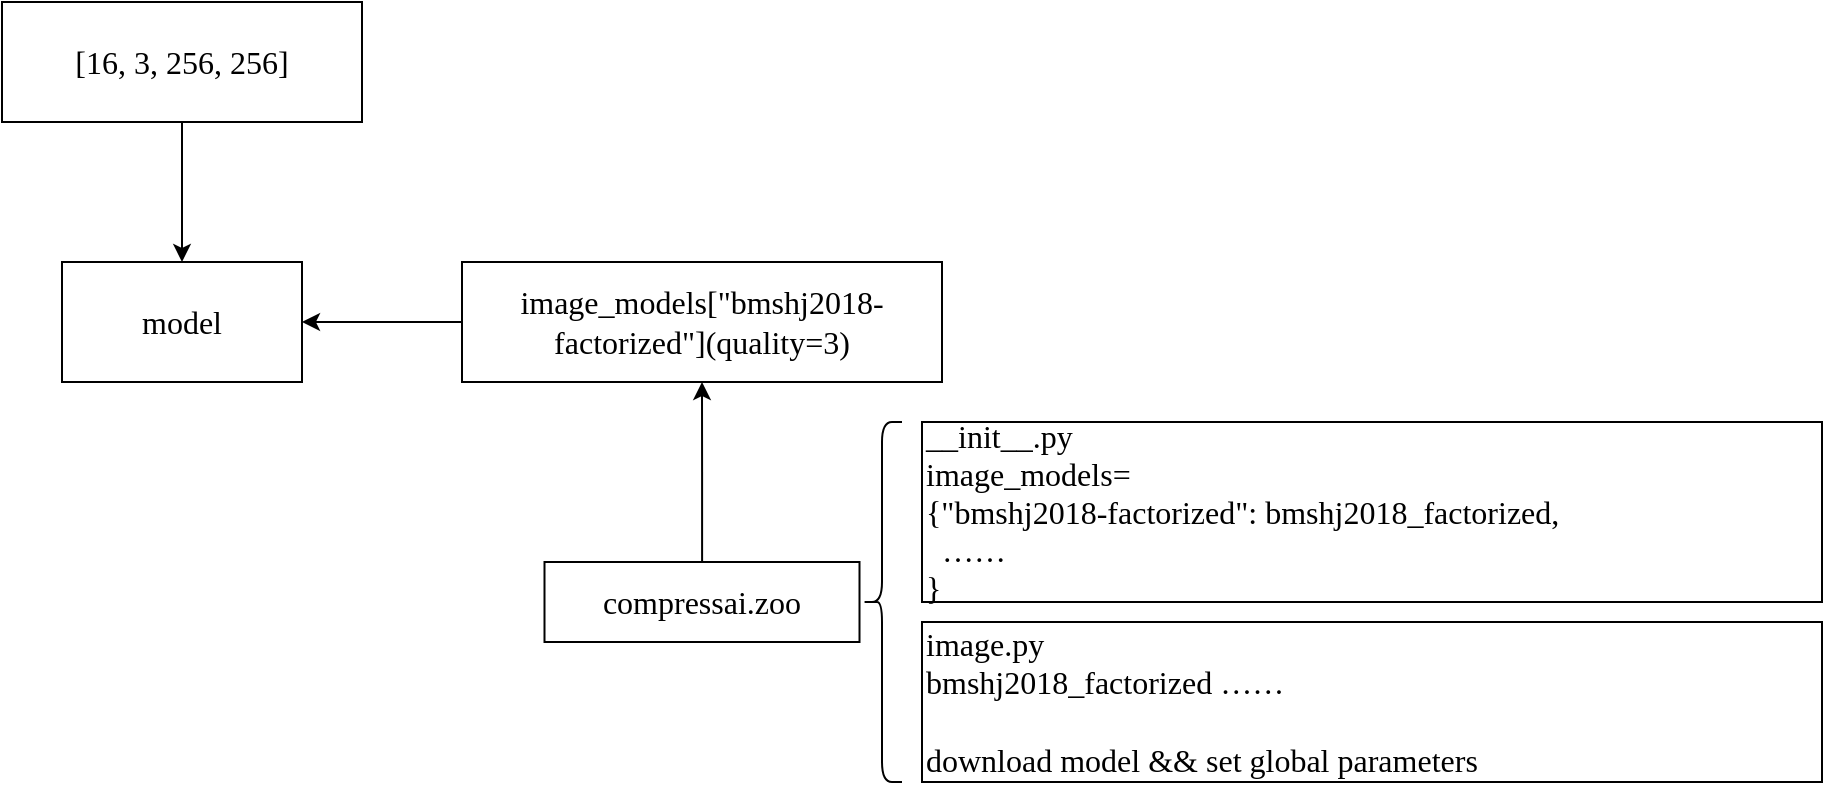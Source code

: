 <mxfile version="20.0.3" type="github">
  <diagram id="2_RPqlqdWzfG0cwzjeVh" name="Page-1">
    <mxGraphModel dx="944" dy="684" grid="1" gridSize="10" guides="1" tooltips="1" connect="1" arrows="1" fold="1" page="1" pageScale="1" pageWidth="827" pageHeight="1169" math="0" shadow="0">
      <root>
        <mxCell id="0" />
        <mxCell id="1" parent="0" />
        <mxCell id="9_yFKXLl_1HZHt2PYPIF-3" value="" style="edgeStyle=orthogonalEdgeStyle;rounded=0;orthogonalLoop=1;jettySize=auto;html=1;fontFamily=Lucida Console;fontSize=16;" edge="1" parent="1" source="9_yFKXLl_1HZHt2PYPIF-1" target="9_yFKXLl_1HZHt2PYPIF-2">
          <mxGeometry relative="1" as="geometry" />
        </mxCell>
        <mxCell id="9_yFKXLl_1HZHt2PYPIF-1" value="[16, 3, 256, 256]" style="whiteSpace=wrap;html=1;fontFamily=Lucida Console;fontSize=16;" vertex="1" parent="1">
          <mxGeometry x="40" y="210" width="180" height="60" as="geometry" />
        </mxCell>
        <mxCell id="9_yFKXLl_1HZHt2PYPIF-2" value="model" style="whiteSpace=wrap;html=1;fontSize=16;fontFamily=Lucida Console;" vertex="1" parent="1">
          <mxGeometry x="70" y="340" width="120" height="60" as="geometry" />
        </mxCell>
        <mxCell id="9_yFKXLl_1HZHt2PYPIF-6" value="" style="edgeStyle=orthogonalEdgeStyle;rounded=0;orthogonalLoop=1;jettySize=auto;html=1;fontFamily=Lucida Console;fontSize=16;" edge="1" parent="1" source="9_yFKXLl_1HZHt2PYPIF-4" target="9_yFKXLl_1HZHt2PYPIF-2">
          <mxGeometry relative="1" as="geometry" />
        </mxCell>
        <mxCell id="9_yFKXLl_1HZHt2PYPIF-4" value="image_models[&quot;bmshj2018-factorized&lt;span style=&quot;background-color: initial;&quot;&gt;&quot;](quality=3)&lt;/span&gt;" style="whiteSpace=wrap;html=1;fontSize=16;fontFamily=Lucida Console;" vertex="1" parent="1">
          <mxGeometry x="270" y="340" width="240" height="60" as="geometry" />
        </mxCell>
        <mxCell id="9_yFKXLl_1HZHt2PYPIF-9" value="" style="edgeStyle=orthogonalEdgeStyle;rounded=0;orthogonalLoop=1;jettySize=auto;html=1;fontFamily=Lucida Console;fontSize=16;" edge="1" parent="1" source="9_yFKXLl_1HZHt2PYPIF-7" target="9_yFKXLl_1HZHt2PYPIF-4">
          <mxGeometry relative="1" as="geometry" />
        </mxCell>
        <mxCell id="9_yFKXLl_1HZHt2PYPIF-7" value="compressai.zoo&lt;br&gt;" style="whiteSpace=wrap;html=1;fontSize=16;fontFamily=Lucida Console;" vertex="1" parent="1">
          <mxGeometry x="311.25" y="490" width="157.5" height="40" as="geometry" />
        </mxCell>
        <mxCell id="9_yFKXLl_1HZHt2PYPIF-10" value="" style="shape=curlyBracket;whiteSpace=wrap;html=1;rounded=1;fontFamily=Lucida Console;fontSize=16;size=0.5;" vertex="1" parent="1">
          <mxGeometry x="470" y="420" width="20" height="180" as="geometry" />
        </mxCell>
        <mxCell id="9_yFKXLl_1HZHt2PYPIF-11" value="__init__.py&lt;br&gt;image_models=&lt;br&gt;{&quot;bmshj2018-factorized&quot;: bmshj2018_factorized, &lt;br&gt;&amp;nbsp; ……&lt;br&gt;}" style="whiteSpace=wrap;html=1;fontFamily=Lucida Console;fontSize=16;align=left;" vertex="1" parent="1">
          <mxGeometry x="500" y="420" width="450" height="90" as="geometry" />
        </mxCell>
        <mxCell id="9_yFKXLl_1HZHt2PYPIF-12" value="image.py&lt;br&gt;bmshj2018_factorized ……&lt;br&gt;&lt;br&gt;download model &amp;amp;&amp;amp; set global parameters" style="whiteSpace=wrap;html=1;fontFamily=Lucida Console;fontSize=16;align=left;" vertex="1" parent="1">
          <mxGeometry x="500" y="520" width="450" height="80" as="geometry" />
        </mxCell>
      </root>
    </mxGraphModel>
  </diagram>
</mxfile>
